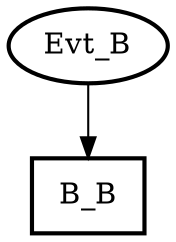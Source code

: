 digraph "pps-test3-2" {
  name="pps-test3-2"
  subgraph subgraph2 {
    node [cpu=1 tperiod=100000000 toffs=0 fid=1 gid=5 sid=2 bpid=8 style=filled color=black fillcolor=white penwidth=2 shape=oval]
    Evt_B [type=tmsg]
    B_B [type=block shape=rectangle]
    Evt_B -> B_B [type=altdst]
  }
}

